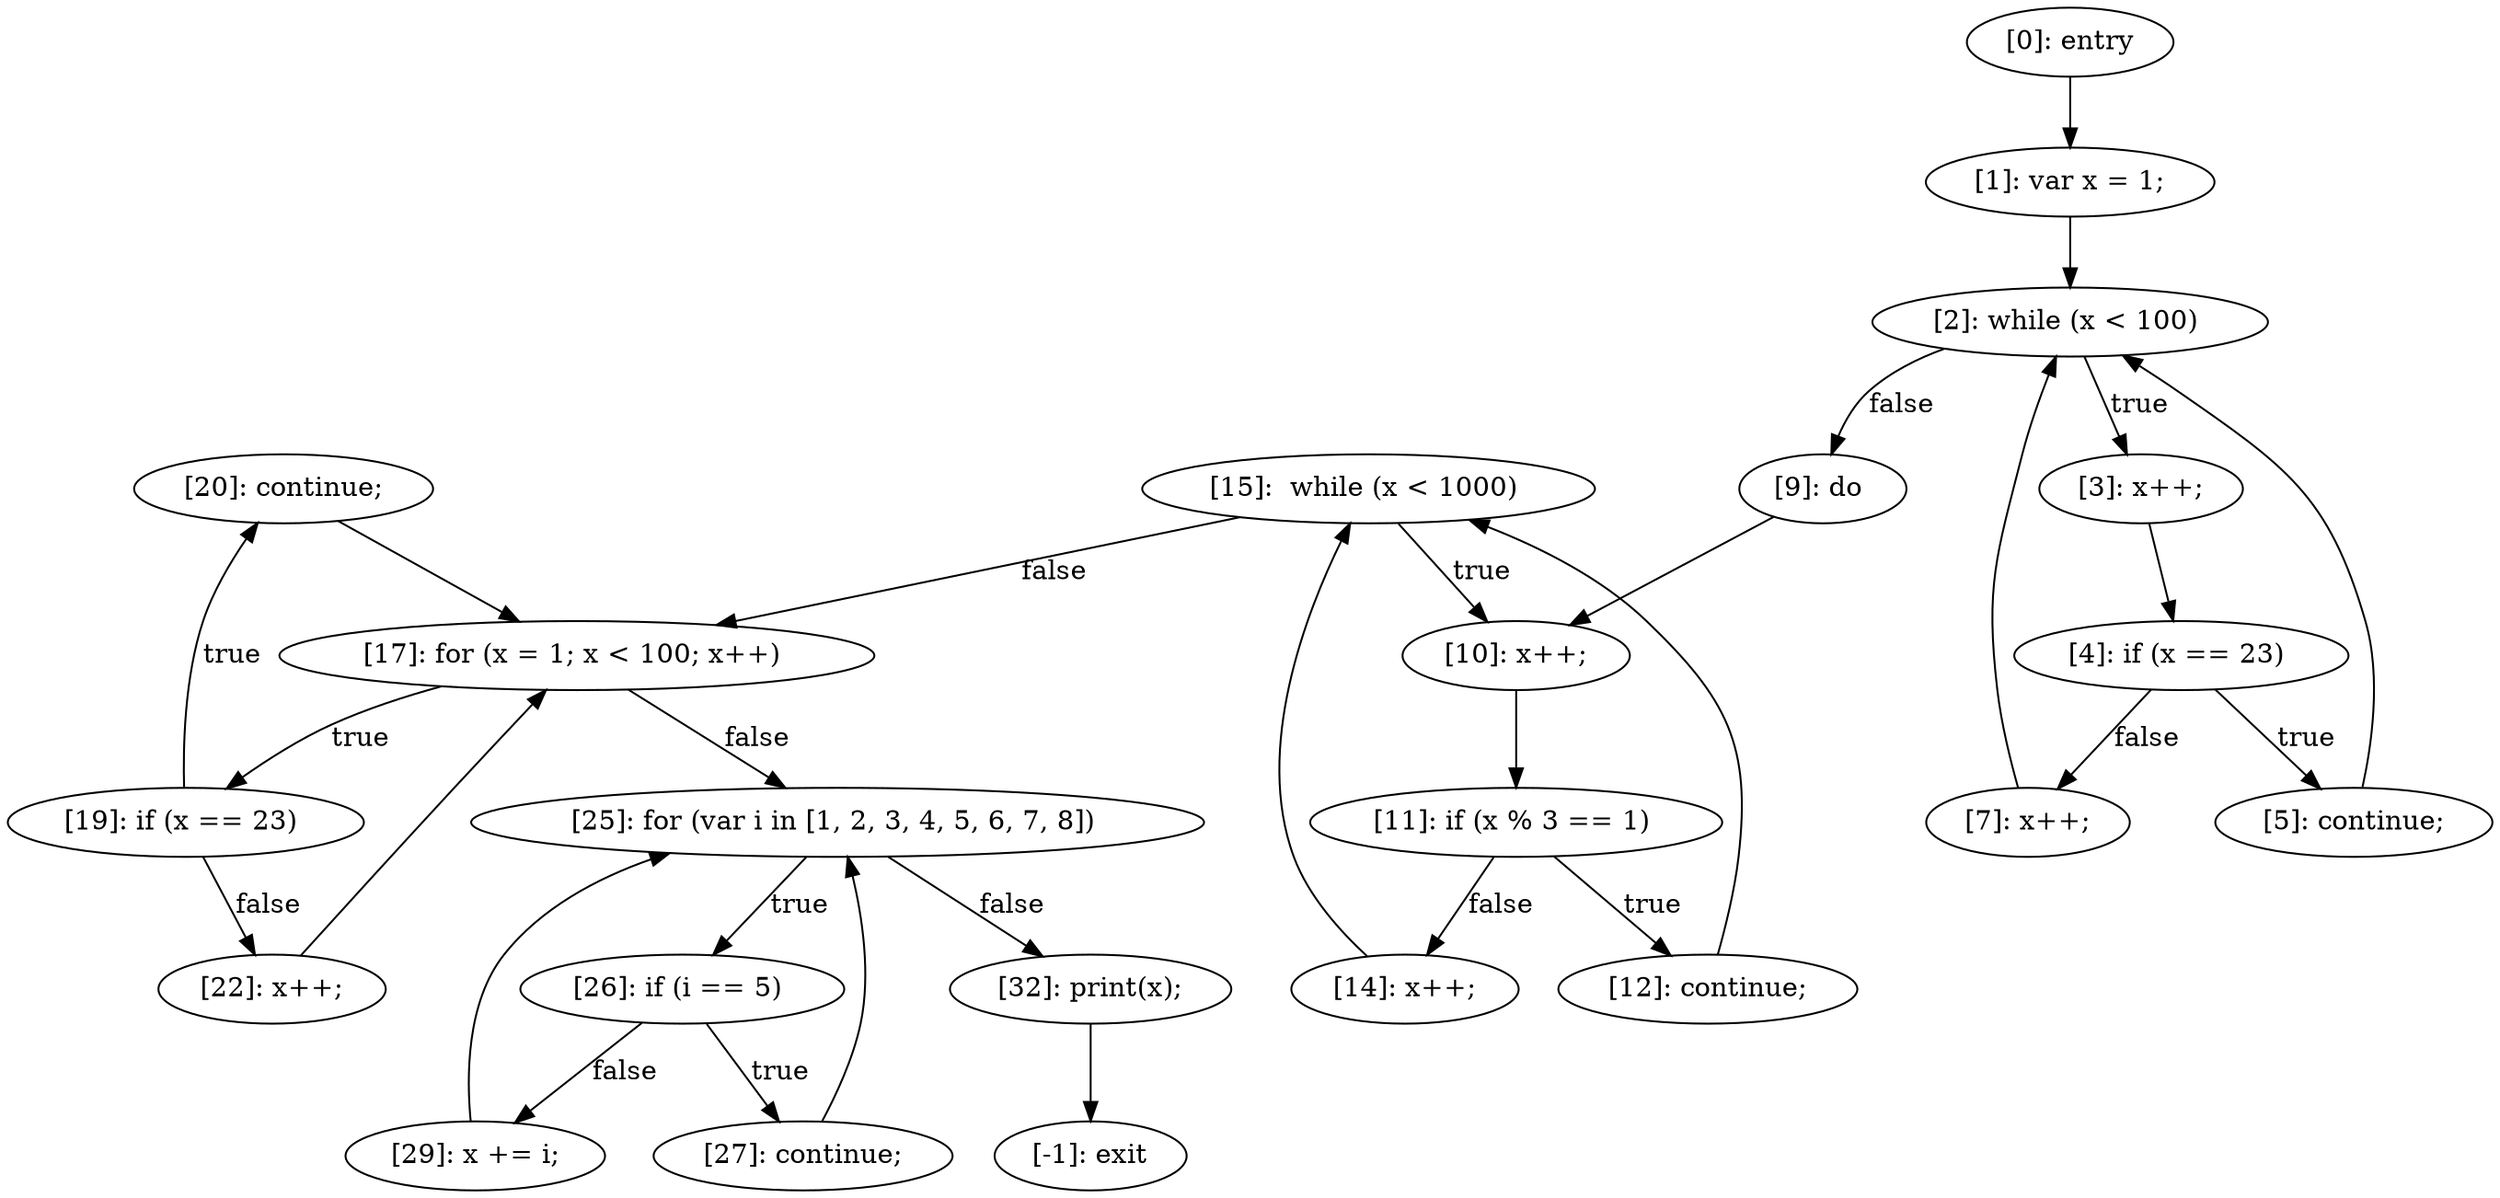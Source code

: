 digraph {
"0" [label="[20]: continue;\n"] 
"1" [label="[12]: continue;\n"] 
"2" [label="[10]: x++;\n"] 
"3" [label="[29]: x += i;\n"] 
"4" [label="[26]: if (i == 5) "] 
"5" [label="[0]: entry"] 
"6" [label="[27]: continue;\n"] 
"7" [label="[32]: print(x);\n"] 
"8" [label="[15]:  while (x < 1000) "] 
"9" [label="[-1]: exit"] 
"10" [label="[9]: do "] 
"11" [label="[22]: x++;\n"] 
"12" [label="[14]: x++;\n"] 
"13" [label="[11]: if (x % 3 == 1) "] 
"14" [label="[7]: x++;\n"] 
"15" [label="[25]: for (var i in [1, 2, 3, 4, 5, 6, 7, 8]) "] 
"16" [label="[19]: if (x == 23) "] 
"17" [label="[4]: if (x == 23) "] 
"18" [label="[17]: for (x = 1; x < 100; x++) "] 
"19" [label="[3]: x++;\n"] 
"20" [label="[1]: var x = 1;\n"] 
"21" [label="[2]: while (x < 100) "] 
"22" [label="[5]: continue;\n"] 
"0" -> "18" [label=""] 
"1" -> "8" [label=""] 
"2" -> "13" [label=""] 
"3" -> "15" [label=""] 
"4" -> "6" [label="true"] 
"4" -> "3" [label="false"] 
"5" -> "20" [label=""] 
"6" -> "15" [label=""] 
"7" -> "9" [label=""] 
"8" -> "18" [label="false"] 
"8" -> "2" [label="true"] 
"10" -> "2" [label=""] 
"11" -> "18" [label=""] 
"12" -> "8" [label=""] 
"13" -> "1" [label="true"] 
"13" -> "12" [label="false"] 
"14" -> "21" [label=""] 
"15" -> "7" [label="false"] 
"15" -> "4" [label="true"] 
"16" -> "0" [label="true"] 
"16" -> "11" [label="false"] 
"17" -> "22" [label="true"] 
"17" -> "14" [label="false"] 
"18" -> "15" [label="false"] 
"18" -> "16" [label="true"] 
"19" -> "17" [label=""] 
"20" -> "21" [label=""] 
"21" -> "10" [label="false"] 
"21" -> "19" [label="true"] 
"22" -> "21" [label=""] 
}
